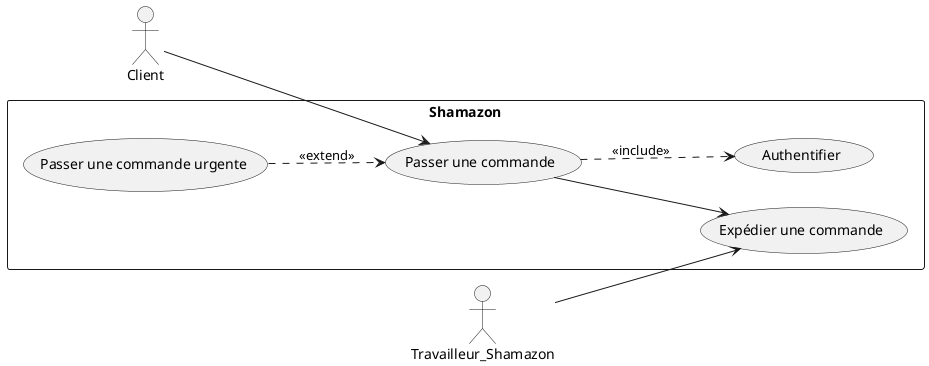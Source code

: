 @startuml
left to right direction

actor Client
actor Travailleur_Shamazon


rectangle "Shamazon" {
    usecase "Passer une commande" as UC1
    usecase "Passer une commande urgente" as UC1_2
    usecase "Authentifier" as UC2
    usecase "Expédier une commande" as UC3
}

Travailleur_Shamazon --> UC3
Client --> UC1
UC1 .-> UC2 : <<include>>
UC1_2 .-> UC1 : <<extend>>
UC1 --> UC3


@enduml

